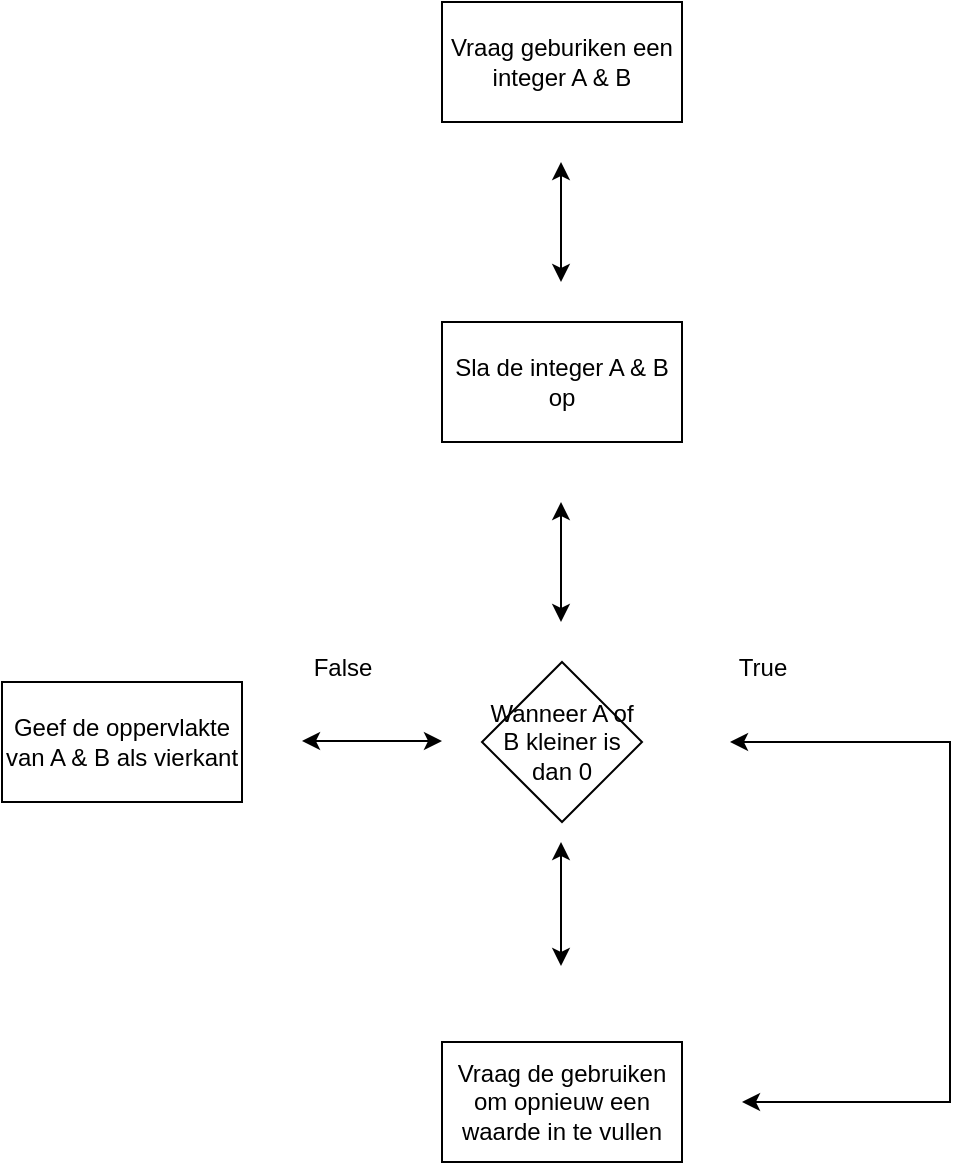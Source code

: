 <mxfile version="24.7.16">
  <diagram name="Pagina-1" id="i2rJMIPuw6I9RM7pHnH9">
    <mxGraphModel dx="1050" dy="557" grid="1" gridSize="10" guides="1" tooltips="1" connect="1" arrows="1" fold="1" page="1" pageScale="1" pageWidth="827" pageHeight="1169" math="0" shadow="0">
      <root>
        <mxCell id="0" />
        <mxCell id="1" parent="0" />
        <mxCell id="GeHRi6-rbL0ilbcFLZMc-1" value="Vraag geburiken een integer A &amp;amp; B" style="rounded=0;whiteSpace=wrap;html=1;" vertex="1" parent="1">
          <mxGeometry x="270" y="120" width="120" height="60" as="geometry" />
        </mxCell>
        <mxCell id="GeHRi6-rbL0ilbcFLZMc-3" value="" style="endArrow=classic;startArrow=classic;html=1;rounded=0;" edge="1" parent="1">
          <mxGeometry width="50" height="50" relative="1" as="geometry">
            <mxPoint x="329.5" y="260" as="sourcePoint" />
            <mxPoint x="329.5" y="200" as="targetPoint" />
          </mxGeometry>
        </mxCell>
        <mxCell id="GeHRi6-rbL0ilbcFLZMc-4" value="Sla de integer A &amp;amp; B op" style="rounded=0;whiteSpace=wrap;html=1;" vertex="1" parent="1">
          <mxGeometry x="270" y="280" width="120" height="60" as="geometry" />
        </mxCell>
        <mxCell id="GeHRi6-rbL0ilbcFLZMc-5" value="" style="endArrow=classic;startArrow=classic;html=1;rounded=0;" edge="1" parent="1">
          <mxGeometry width="50" height="50" relative="1" as="geometry">
            <mxPoint x="329.5" y="430" as="sourcePoint" />
            <mxPoint x="329.5" y="370" as="targetPoint" />
          </mxGeometry>
        </mxCell>
        <mxCell id="GeHRi6-rbL0ilbcFLZMc-6" value="Wanneer A of B kleiner is dan 0" style="rhombus;whiteSpace=wrap;html=1;" vertex="1" parent="1">
          <mxGeometry x="290" y="450" width="80" height="80" as="geometry" />
        </mxCell>
        <mxCell id="GeHRi6-rbL0ilbcFLZMc-7" value="" style="endArrow=classic;startArrow=classic;html=1;rounded=0;" edge="1" parent="1">
          <mxGeometry width="50" height="50" relative="1" as="geometry">
            <mxPoint x="329.5" y="602" as="sourcePoint" />
            <mxPoint x="329.5" y="540" as="targetPoint" />
          </mxGeometry>
        </mxCell>
        <mxCell id="GeHRi6-rbL0ilbcFLZMc-8" value="" style="endArrow=classic;startArrow=classic;html=1;rounded=0;" edge="1" parent="1">
          <mxGeometry width="50" height="50" relative="1" as="geometry">
            <mxPoint x="200" y="489.5" as="sourcePoint" />
            <mxPoint x="270" y="489.5" as="targetPoint" />
          </mxGeometry>
        </mxCell>
        <mxCell id="GeHRi6-rbL0ilbcFLZMc-9" value="Vraag de gebruiken om opnieuw een waarde in te vullen" style="rounded=0;whiteSpace=wrap;html=1;" vertex="1" parent="1">
          <mxGeometry x="270" y="640" width="120" height="60" as="geometry" />
        </mxCell>
        <mxCell id="GeHRi6-rbL0ilbcFLZMc-10" value="" style="endArrow=classic;startArrow=classic;html=1;rounded=0;" edge="1" parent="1">
          <mxGeometry width="50" height="50" relative="1" as="geometry">
            <mxPoint x="420" y="670" as="sourcePoint" />
            <mxPoint x="414" y="490" as="targetPoint" />
            <Array as="points">
              <mxPoint x="524" y="670" />
              <mxPoint x="524" y="490" />
            </Array>
          </mxGeometry>
        </mxCell>
        <mxCell id="GeHRi6-rbL0ilbcFLZMc-11" value="Geef de oppervlakte van A &amp;amp; B als vierkant" style="rounded=0;whiteSpace=wrap;html=1;" vertex="1" parent="1">
          <mxGeometry x="50" y="460" width="120" height="60" as="geometry" />
        </mxCell>
        <mxCell id="GeHRi6-rbL0ilbcFLZMc-12" value="True" style="text;html=1;align=center;verticalAlign=middle;resizable=0;points=[];autosize=1;strokeColor=none;fillColor=none;" vertex="1" parent="1">
          <mxGeometry x="405" y="438" width="50" height="30" as="geometry" />
        </mxCell>
        <mxCell id="GeHRi6-rbL0ilbcFLZMc-13" value="False" style="text;html=1;align=center;verticalAlign=middle;resizable=0;points=[];autosize=1;strokeColor=none;fillColor=none;" vertex="1" parent="1">
          <mxGeometry x="195" y="438" width="50" height="30" as="geometry" />
        </mxCell>
      </root>
    </mxGraphModel>
  </diagram>
</mxfile>
